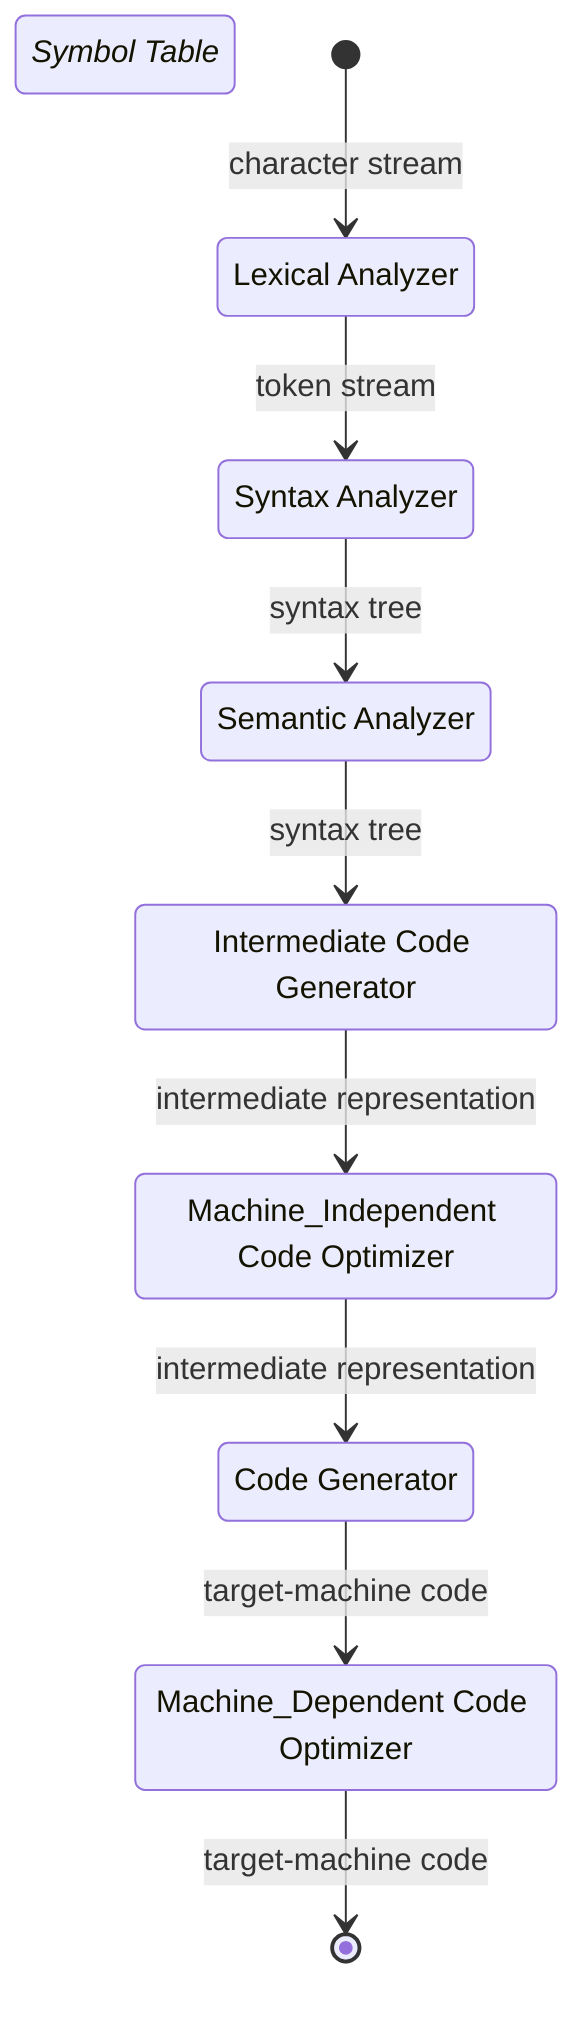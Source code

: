 stateDiagram-v2
    direction TB

    classDef symbol_table_class font-style:italic

    state "Lexical Analyzer" as lexical_analyzer
    state "Syntax Analyzer" as syntax_analyzer
    state "Semantic Analyzer" as semantic_analyzer
    state "Intermediate Code Generator" as intermediate_code_generator
    state "Machine_Independent Code Optimizer" as machine_independent_code_optimizer
    state "Code Generator" as code_generator
    state "Machine_Dependent Code Optimizer" as machine_dependent_code_optimizer
    state "Symbol Table" as symbol_table

    class symbol_table symbol_table_class

    [*] --> lexical_analyzer: character stream
    lexical_analyzer --> syntax_analyzer: token stream
    syntax_analyzer --> semantic_analyzer: syntax tree
    semantic_analyzer --> intermediate_code_generator: syntax tree
    intermediate_code_generator --> machine_independent_code_optimizer: intermediate representation
    machine_independent_code_optimizer --> code_generator: intermediate representation
    code_generator --> machine_dependent_code_optimizer: target-machine code
    machine_dependent_code_optimizer --> [*]: target-machine code